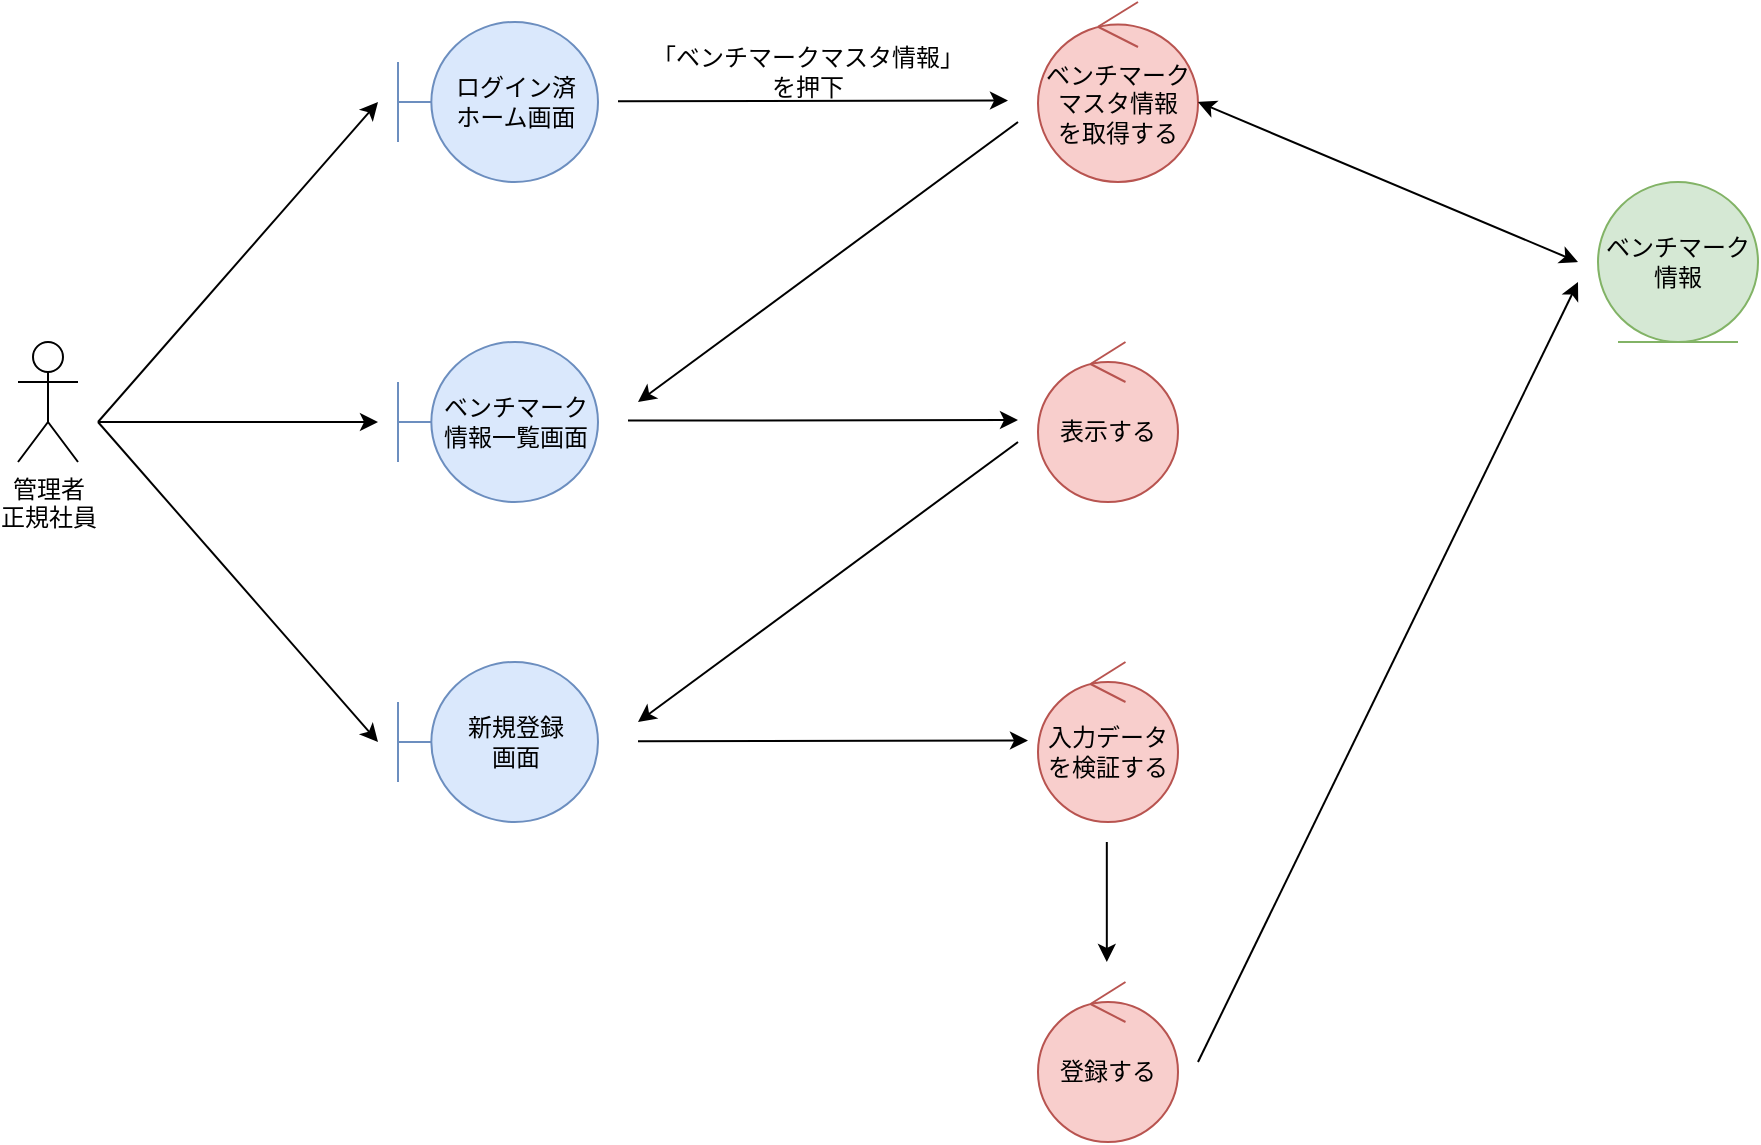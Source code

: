 <mxfile pages="4">
    <diagram id="RWeOAwpdm6szLaTIHd15" name="*ベンチマークマスタ管理_登録">
        <mxGraphModel dx="1918" dy="484" grid="1" gridSize="10" guides="1" tooltips="1" connect="1" arrows="1" fold="1" page="1" pageScale="1" pageWidth="827" pageHeight="1169" math="0" shadow="0">
            <root>
                <mxCell id="0"/>
                <mxCell id="1" parent="0"/>
                <mxCell id="R05j1q6MOaR2_SYUFppI-1" value="管理者&lt;br&gt;正規社員" style="shape=umlActor;verticalLabelPosition=bottom;verticalAlign=top;html=1;" parent="1" vertex="1">
                    <mxGeometry x="-70" y="280" width="30" height="60" as="geometry"/>
                </mxCell>
                <mxCell id="R05j1q6MOaR2_SYUFppI-2" value="ログイン済&lt;br&gt;ホーム画面" style="shape=umlBoundary;whiteSpace=wrap;html=1;fillColor=#dae8fc;strokeColor=#6c8ebf;" parent="1" vertex="1">
                    <mxGeometry x="120" y="120" width="100" height="80" as="geometry"/>
                </mxCell>
                <mxCell id="R05j1q6MOaR2_SYUFppI-3" value="ベンチマーク&lt;br&gt;情報一覧画面" style="shape=umlBoundary;whiteSpace=wrap;html=1;fillColor=#dae8fc;strokeColor=#6c8ebf;" parent="1" vertex="1">
                    <mxGeometry x="120" y="280" width="100" height="80" as="geometry"/>
                </mxCell>
                <mxCell id="R05j1q6MOaR2_SYUFppI-4" value="新規登録&lt;br&gt;画面" style="shape=umlBoundary;whiteSpace=wrap;html=1;fillColor=#dae8fc;strokeColor=#6c8ebf;" parent="1" vertex="1">
                    <mxGeometry x="120" y="440" width="100" height="80" as="geometry"/>
                </mxCell>
                <mxCell id="R05j1q6MOaR2_SYUFppI-5" value="ベンチマーク&lt;br&gt;マスタ情報&lt;br&gt;を取得する" style="ellipse;shape=umlControl;whiteSpace=wrap;html=1;fillColor=#f8cecc;strokeColor=#b85450;" parent="1" vertex="1">
                    <mxGeometry x="440" y="110" width="80" height="90" as="geometry"/>
                </mxCell>
                <mxCell id="R05j1q6MOaR2_SYUFppI-6" value="ベンチマーク情報" style="ellipse;shape=umlEntity;whiteSpace=wrap;html=1;fillColor=#d5e8d4;strokeColor=#82b366;" parent="1" vertex="1">
                    <mxGeometry x="720" y="200" width="80" height="80" as="geometry"/>
                </mxCell>
                <mxCell id="R05j1q6MOaR2_SYUFppI-7" value="表示する" style="ellipse;shape=umlControl;whiteSpace=wrap;html=1;fillColor=#f8cecc;strokeColor=#b85450;" parent="1" vertex="1">
                    <mxGeometry x="440" y="280" width="70" height="80" as="geometry"/>
                </mxCell>
                <mxCell id="R05j1q6MOaR2_SYUFppI-8" value="" style="endArrow=classic;html=1;rounded=0;" parent="1" edge="1">
                    <mxGeometry width="50" height="50" relative="1" as="geometry">
                        <mxPoint x="235" y="319.29" as="sourcePoint"/>
                        <mxPoint x="430" y="319" as="targetPoint"/>
                    </mxGeometry>
                </mxCell>
                <mxCell id="R05j1q6MOaR2_SYUFppI-9" value="「ベンチマークマスタ情報」&lt;br&gt;を押下" style="text;html=1;strokeColor=none;fillColor=none;align=center;verticalAlign=middle;whiteSpace=wrap;rounded=0;" parent="1" vertex="1">
                    <mxGeometry x="240" y="130" width="170" height="30" as="geometry"/>
                </mxCell>
                <mxCell id="R05j1q6MOaR2_SYUFppI-10" value="" style="endArrow=classic;html=1;rounded=0;" parent="1" edge="1">
                    <mxGeometry width="50" height="50" relative="1" as="geometry">
                        <mxPoint x="-30" y="320" as="sourcePoint"/>
                        <mxPoint x="110" y="160" as="targetPoint"/>
                    </mxGeometry>
                </mxCell>
                <mxCell id="R05j1q6MOaR2_SYUFppI-11" value="" style="endArrow=classic;html=1;rounded=0;" parent="1" edge="1">
                    <mxGeometry width="50" height="50" relative="1" as="geometry">
                        <mxPoint x="-30" y="320" as="sourcePoint"/>
                        <mxPoint x="110" y="480" as="targetPoint"/>
                    </mxGeometry>
                </mxCell>
                <mxCell id="R05j1q6MOaR2_SYUFppI-12" value="" style="endArrow=classic;html=1;rounded=0;" parent="1" edge="1">
                    <mxGeometry width="50" height="50" relative="1" as="geometry">
                        <mxPoint x="-30" y="320" as="sourcePoint"/>
                        <mxPoint x="110" y="320" as="targetPoint"/>
                    </mxGeometry>
                </mxCell>
                <mxCell id="R05j1q6MOaR2_SYUFppI-13" value="" style="endArrow=classic;html=1;rounded=0;startArrow=classic;startFill=1;" parent="1" edge="1">
                    <mxGeometry width="50" height="50" relative="1" as="geometry">
                        <mxPoint x="520" y="160" as="sourcePoint"/>
                        <mxPoint x="710" y="240" as="targetPoint"/>
                    </mxGeometry>
                </mxCell>
                <mxCell id="R05j1q6MOaR2_SYUFppI-14" value="" style="endArrow=classic;html=1;rounded=0;" parent="1" edge="1">
                    <mxGeometry width="50" height="50" relative="1" as="geometry">
                        <mxPoint x="230" y="159.58" as="sourcePoint"/>
                        <mxPoint x="425" y="159.29" as="targetPoint"/>
                    </mxGeometry>
                </mxCell>
                <mxCell id="R05j1q6MOaR2_SYUFppI-15" value="" style="endArrow=classic;html=1;rounded=0;" parent="1" edge="1">
                    <mxGeometry width="50" height="50" relative="1" as="geometry">
                        <mxPoint x="430" y="170" as="sourcePoint"/>
                        <mxPoint x="240" y="310" as="targetPoint"/>
                    </mxGeometry>
                </mxCell>
                <mxCell id="R05j1q6MOaR2_SYUFppI-16" value="" style="endArrow=classic;html=1;rounded=0;" parent="1" edge="1">
                    <mxGeometry width="50" height="50" relative="1" as="geometry">
                        <mxPoint x="430" y="330" as="sourcePoint"/>
                        <mxPoint x="240" y="470" as="targetPoint"/>
                    </mxGeometry>
                </mxCell>
                <mxCell id="R05j1q6MOaR2_SYUFppI-17" value="登録する" style="ellipse;shape=umlControl;whiteSpace=wrap;html=1;fillColor=#f8cecc;strokeColor=#b85450;" parent="1" vertex="1">
                    <mxGeometry x="440" y="600" width="70" height="80" as="geometry"/>
                </mxCell>
                <mxCell id="R05j1q6MOaR2_SYUFppI-18" value="入力データを検証する" style="ellipse;shape=umlControl;whiteSpace=wrap;html=1;fillColor=#f8cecc;strokeColor=#b85450;" parent="1" vertex="1">
                    <mxGeometry x="440" y="440" width="70" height="80" as="geometry"/>
                </mxCell>
                <mxCell id="R05j1q6MOaR2_SYUFppI-19" value="" style="endArrow=none;html=1;rounded=0;jumpStyle=none;startArrow=classic;startFill=1;endFill=0;" parent="1" edge="1">
                    <mxGeometry width="50" height="50" relative="1" as="geometry">
                        <mxPoint x="474.41" y="590" as="sourcePoint"/>
                        <mxPoint x="474.41" y="530" as="targetPoint"/>
                    </mxGeometry>
                </mxCell>
                <mxCell id="R05j1q6MOaR2_SYUFppI-20" value="" style="endArrow=classic;html=1;rounded=0;" parent="1" edge="1">
                    <mxGeometry width="50" height="50" relative="1" as="geometry">
                        <mxPoint x="240" y="479.58" as="sourcePoint"/>
                        <mxPoint x="435" y="479.29" as="targetPoint"/>
                    </mxGeometry>
                </mxCell>
                <mxCell id="R05j1q6MOaR2_SYUFppI-21" value="" style="endArrow=classic;html=1;rounded=0;" parent="1" edge="1">
                    <mxGeometry width="50" height="50" relative="1" as="geometry">
                        <mxPoint x="520" y="640" as="sourcePoint"/>
                        <mxPoint x="710" y="250" as="targetPoint"/>
                    </mxGeometry>
                </mxCell>
            </root>
        </mxGraphModel>
    </diagram>
    <diagram id="kNyEyUyUbylaJBoFLzu6" name="*ベンチマークマスタ管理_参照">
        <mxGraphModel dx="1726" dy="399" grid="1" gridSize="10" guides="1" tooltips="1" connect="1" arrows="1" fold="1" page="1" pageScale="1" pageWidth="827" pageHeight="1169" math="0" shadow="0">
            <root>
                <mxCell id="Noq5ilU5FU8ZEYIdX7iq-0"/>
                <mxCell id="Noq5ilU5FU8ZEYIdX7iq-1" parent="Noq5ilU5FU8ZEYIdX7iq-0"/>
                <mxCell id="X151rZw9UmWIeHh70C7F-0" value="管理者&lt;br&gt;正規社員" style="shape=umlActor;verticalLabelPosition=bottom;verticalAlign=top;html=1;" parent="Noq5ilU5FU8ZEYIdX7iq-1" vertex="1">
                    <mxGeometry x="-70" y="280" width="30" height="60" as="geometry"/>
                </mxCell>
                <mxCell id="X151rZw9UmWIeHh70C7F-1" value="ログイン済&lt;br&gt;ホーム画面" style="shape=umlBoundary;whiteSpace=wrap;html=1;fillColor=#dae8fc;strokeColor=#6c8ebf;" parent="Noq5ilU5FU8ZEYIdX7iq-1" vertex="1">
                    <mxGeometry x="120" y="120" width="100" height="80" as="geometry"/>
                </mxCell>
                <mxCell id="X151rZw9UmWIeHh70C7F-2" value="詳細画面" style="shape=umlBoundary;whiteSpace=wrap;html=1;fillColor=#dae8fc;strokeColor=#6c8ebf;" parent="Noq5ilU5FU8ZEYIdX7iq-1" vertex="1">
                    <mxGeometry x="120" y="440" width="100" height="80" as="geometry"/>
                </mxCell>
                <mxCell id="X151rZw9UmWIeHh70C7F-3" value="" style="endArrow=classic;html=1;rounded=0;" parent="Noq5ilU5FU8ZEYIdX7iq-1" edge="1">
                    <mxGeometry width="50" height="50" relative="1" as="geometry">
                        <mxPoint x="-30" y="320" as="sourcePoint"/>
                        <mxPoint x="110" y="160.0" as="targetPoint"/>
                    </mxGeometry>
                </mxCell>
                <mxCell id="X151rZw9UmWIeHh70C7F-4" value="" style="endArrow=classic;html=1;rounded=0;" parent="Noq5ilU5FU8ZEYIdX7iq-1" edge="1">
                    <mxGeometry width="50" height="50" relative="1" as="geometry">
                        <mxPoint x="-30" y="320" as="sourcePoint"/>
                        <mxPoint x="100.0" y="320" as="targetPoint"/>
                    </mxGeometry>
                </mxCell>
                <mxCell id="X151rZw9UmWIeHh70C7F-5" value="" style="endArrow=classic;html=1;rounded=0;" parent="Noq5ilU5FU8ZEYIdX7iq-1" edge="1">
                    <mxGeometry width="50" height="50" relative="1" as="geometry">
                        <mxPoint x="-30" y="320" as="sourcePoint"/>
                        <mxPoint x="110" y="480" as="targetPoint"/>
                    </mxGeometry>
                </mxCell>
                <mxCell id="X151rZw9UmWIeHh70C7F-7" value="ベンチマーク情報" style="ellipse;shape=umlEntity;whiteSpace=wrap;html=1;fillColor=#d5e8d4;strokeColor=#82b366;" parent="Noq5ilU5FU8ZEYIdX7iq-1" vertex="1">
                    <mxGeometry x="720" y="200" width="80" height="80" as="geometry"/>
                </mxCell>
                <mxCell id="X151rZw9UmWIeHh70C7F-8" value="表示する" style="ellipse;shape=umlControl;whiteSpace=wrap;html=1;fillColor=#f8cecc;strokeColor=#b85450;" parent="Noq5ilU5FU8ZEYIdX7iq-1" vertex="1">
                    <mxGeometry x="440" y="280" width="70" height="80" as="geometry"/>
                </mxCell>
                <mxCell id="X151rZw9UmWIeHh70C7F-9" value="" style="endArrow=classic;html=1;rounded=0;" parent="Noq5ilU5FU8ZEYIdX7iq-1" edge="1">
                    <mxGeometry width="50" height="50" relative="1" as="geometry">
                        <mxPoint x="240" y="159.17" as="sourcePoint"/>
                        <mxPoint x="430" y="159.0" as="targetPoint"/>
                    </mxGeometry>
                </mxCell>
                <mxCell id="X151rZw9UmWIeHh70C7F-10" value="「ベンチマークマスタ情報」&lt;br&gt;を押下" style="text;html=1;strokeColor=none;fillColor=none;align=center;verticalAlign=middle;whiteSpace=wrap;rounded=0;" parent="Noq5ilU5FU8ZEYIdX7iq-1" vertex="1">
                    <mxGeometry x="254" y="120" width="160" height="30" as="geometry"/>
                </mxCell>
                <mxCell id="X151rZw9UmWIeHh70C7F-11" value="" style="endArrow=classic;html=1;rounded=0;startArrow=classic;startFill=1;" parent="Noq5ilU5FU8ZEYIdX7iq-1" edge="1">
                    <mxGeometry width="50" height="50" relative="1" as="geometry">
                        <mxPoint x="520" y="160.0" as="sourcePoint"/>
                        <mxPoint x="710.0" y="240" as="targetPoint"/>
                    </mxGeometry>
                </mxCell>
                <mxCell id="X151rZw9UmWIeHh70C7F-12" value="" style="endArrow=none;html=1;rounded=0;jumpStyle=none;startArrow=classic;startFill=1;endFill=0;" parent="Noq5ilU5FU8ZEYIdX7iq-1" edge="1">
                    <mxGeometry width="50" height="50" relative="1" as="geometry">
                        <mxPoint x="430" y="320" as="sourcePoint"/>
                        <mxPoint x="240" y="320" as="targetPoint"/>
                    </mxGeometry>
                </mxCell>
                <mxCell id="X151rZw9UmWIeHh70C7F-13" value="" style="endArrow=classic;html=1;rounded=0;" parent="Noq5ilU5FU8ZEYIdX7iq-1" edge="1">
                    <mxGeometry width="50" height="50" relative="1" as="geometry">
                        <mxPoint x="430" y="170" as="sourcePoint"/>
                        <mxPoint x="240" y="310" as="targetPoint"/>
                    </mxGeometry>
                </mxCell>
                <mxCell id="X151rZw9UmWIeHh70C7F-14" value="" style="endArrow=none;html=1;rounded=0;jumpStyle=none;startArrow=classic;startFill=1;endFill=0;" parent="Noq5ilU5FU8ZEYIdX7iq-1" edge="1">
                    <mxGeometry width="50" height="50" relative="1" as="geometry">
                        <mxPoint x="240" y="480" as="sourcePoint"/>
                        <mxPoint x="430" y="330" as="targetPoint"/>
                    </mxGeometry>
                </mxCell>
                <mxCell id="X151rZw9UmWIeHh70C7F-15" value="ベンチマーク&lt;br&gt;情報一覧画面" style="shape=umlBoundary;whiteSpace=wrap;html=1;fillColor=#dae8fc;strokeColor=#6c8ebf;" parent="Noq5ilU5FU8ZEYIdX7iq-1" vertex="1">
                    <mxGeometry x="120" y="280" width="100" height="80" as="geometry"/>
                </mxCell>
                <mxCell id="6jQ6UgOFRzboO_oVdpWV-0" value="ベンチマーク&lt;br&gt;マスタ情報&lt;br&gt;を取得する" style="ellipse;shape=umlControl;whiteSpace=wrap;html=1;fillColor=#f8cecc;strokeColor=#b85450;" parent="Noq5ilU5FU8ZEYIdX7iq-1" vertex="1">
                    <mxGeometry x="440" y="110" width="80" height="90" as="geometry"/>
                </mxCell>
            </root>
        </mxGraphModel>
    </diagram>
    <diagram id="8uVS_xQF8xlp2i3T6R5J" name="*ベンチマークマスタ管理_編集">
        <mxGraphModel dx="1591" dy="339" grid="1" gridSize="10" guides="1" tooltips="1" connect="1" arrows="1" fold="1" page="1" pageScale="1" pageWidth="827" pageHeight="1169" math="0" shadow="0">
            <root>
                <mxCell id="Vqz1aeMNSxQNZWVuaeiP-0"/>
                <mxCell id="Vqz1aeMNSxQNZWVuaeiP-1" parent="Vqz1aeMNSxQNZWVuaeiP-0"/>
                <mxCell id="nSiE_fP1zriIZRK4lQzF-0" value="管理者&lt;br&gt;正規社員" style="shape=umlActor;verticalLabelPosition=bottom;verticalAlign=top;html=1;" parent="Vqz1aeMNSxQNZWVuaeiP-1" vertex="1">
                    <mxGeometry x="-70" y="280" width="30" height="60" as="geometry"/>
                </mxCell>
                <mxCell id="nSiE_fP1zriIZRK4lQzF-1" value="ログイン済&lt;br&gt;ホーム画面" style="shape=umlBoundary;whiteSpace=wrap;html=1;fillColor=#dae8fc;strokeColor=#6c8ebf;" parent="Vqz1aeMNSxQNZWVuaeiP-1" vertex="1">
                    <mxGeometry x="120" y="120" width="100" height="80" as="geometry"/>
                </mxCell>
                <mxCell id="nSiE_fP1zriIZRK4lQzF-2" value="詳細画面" style="shape=umlBoundary;whiteSpace=wrap;html=1;fillColor=#dae8fc;strokeColor=#6c8ebf;" parent="Vqz1aeMNSxQNZWVuaeiP-1" vertex="1">
                    <mxGeometry x="120" y="440" width="100" height="80" as="geometry"/>
                </mxCell>
                <mxCell id="nSiE_fP1zriIZRK4lQzF-3" value="" style="endArrow=classic;html=1;rounded=0;" parent="Vqz1aeMNSxQNZWVuaeiP-1" edge="1">
                    <mxGeometry width="50" height="50" relative="1" as="geometry">
                        <mxPoint x="-30.0" y="320" as="sourcePoint"/>
                        <mxPoint x="110" y="160.0" as="targetPoint"/>
                    </mxGeometry>
                </mxCell>
                <mxCell id="nSiE_fP1zriIZRK4lQzF-4" value="" style="endArrow=classic;html=1;rounded=0;" parent="Vqz1aeMNSxQNZWVuaeiP-1" edge="1">
                    <mxGeometry width="50" height="50" relative="1" as="geometry">
                        <mxPoint x="-30.0" y="320" as="sourcePoint"/>
                        <mxPoint x="100.0" y="320" as="targetPoint"/>
                    </mxGeometry>
                </mxCell>
                <mxCell id="nSiE_fP1zriIZRK4lQzF-5" value="" style="endArrow=classic;html=1;rounded=0;" parent="Vqz1aeMNSxQNZWVuaeiP-1" edge="1">
                    <mxGeometry width="50" height="50" relative="1" as="geometry">
                        <mxPoint x="-30.0" y="320" as="sourcePoint"/>
                        <mxPoint x="110" y="480" as="targetPoint"/>
                    </mxGeometry>
                </mxCell>
                <mxCell id="nSiE_fP1zriIZRK4lQzF-7" value="ベンチマーク情報" style="ellipse;shape=umlEntity;whiteSpace=wrap;html=1;fillColor=#d5e8d4;strokeColor=#82b366;" parent="Vqz1aeMNSxQNZWVuaeiP-1" vertex="1">
                    <mxGeometry x="720" y="200" width="80" height="80" as="geometry"/>
                </mxCell>
                <mxCell id="nSiE_fP1zriIZRK4lQzF-8" value="表示する" style="ellipse;shape=umlControl;whiteSpace=wrap;html=1;fillColor=#f8cecc;strokeColor=#b85450;" parent="Vqz1aeMNSxQNZWVuaeiP-1" vertex="1">
                    <mxGeometry x="440" y="280" width="70" height="80" as="geometry"/>
                </mxCell>
                <mxCell id="nSiE_fP1zriIZRK4lQzF-9" value="" style="endArrow=classic;html=1;rounded=0;" parent="Vqz1aeMNSxQNZWVuaeiP-1" edge="1">
                    <mxGeometry width="50" height="50" relative="1" as="geometry">
                        <mxPoint x="240" y="159.17" as="sourcePoint"/>
                        <mxPoint x="430" y="159.0" as="targetPoint"/>
                    </mxGeometry>
                </mxCell>
                <mxCell id="nSiE_fP1zriIZRK4lQzF-11" value="" style="endArrow=classic;html=1;rounded=0;startArrow=classic;startFill=1;" parent="Vqz1aeMNSxQNZWVuaeiP-1" edge="1">
                    <mxGeometry width="50" height="50" relative="1" as="geometry">
                        <mxPoint x="520" y="160.0" as="sourcePoint"/>
                        <mxPoint x="710.0" y="240.0" as="targetPoint"/>
                    </mxGeometry>
                </mxCell>
                <mxCell id="nSiE_fP1zriIZRK4lQzF-12" value="" style="endArrow=none;html=1;rounded=0;jumpStyle=none;startArrow=classic;startFill=1;endFill=0;" parent="Vqz1aeMNSxQNZWVuaeiP-1" edge="1">
                    <mxGeometry width="50" height="50" relative="1" as="geometry">
                        <mxPoint x="430" y="320" as="sourcePoint"/>
                        <mxPoint x="240" y="320" as="targetPoint"/>
                    </mxGeometry>
                </mxCell>
                <mxCell id="nSiE_fP1zriIZRK4lQzF-13" value="" style="endArrow=classic;html=1;rounded=0;" parent="Vqz1aeMNSxQNZWVuaeiP-1" edge="1">
                    <mxGeometry width="50" height="50" relative="1" as="geometry">
                        <mxPoint x="430" y="170.0" as="sourcePoint"/>
                        <mxPoint x="240" y="310" as="targetPoint"/>
                    </mxGeometry>
                </mxCell>
                <mxCell id="nSiE_fP1zriIZRK4lQzF-14" value="" style="endArrow=classic;html=1;rounded=0;jumpStyle=none;startArrow=classic;startFill=1;endFill=1;" parent="Vqz1aeMNSxQNZWVuaeiP-1" edge="1">
                    <mxGeometry width="50" height="50" relative="1" as="geometry">
                        <mxPoint x="240" y="480" as="sourcePoint"/>
                        <mxPoint x="430" y="330" as="targetPoint"/>
                    </mxGeometry>
                </mxCell>
                <mxCell id="nSiE_fP1zriIZRK4lQzF-15" value="ベンチマーク&lt;br&gt;情報一覧画面" style="shape=umlBoundary;whiteSpace=wrap;html=1;fillColor=#dae8fc;strokeColor=#6c8ebf;" parent="Vqz1aeMNSxQNZWVuaeiP-1" vertex="1">
                    <mxGeometry x="120" y="280" width="100" height="80" as="geometry"/>
                </mxCell>
                <mxCell id="QwaG9jZXCIXz2D_TahUL-0" value="ベンチマーク&lt;br&gt;マスタ情報&lt;br&gt;を取得する" style="ellipse;shape=umlControl;whiteSpace=wrap;html=1;fillColor=#f8cecc;strokeColor=#b85450;" parent="Vqz1aeMNSxQNZWVuaeiP-1" vertex="1">
                    <mxGeometry x="440" y="110" width="80" height="90" as="geometry"/>
                </mxCell>
                <mxCell id="z9AlBpr7LHTCgQyZx6nX-0" value="「ベンチマークマスタ情報」&lt;br&gt;を押下" style="text;html=1;strokeColor=none;fillColor=none;align=center;verticalAlign=middle;whiteSpace=wrap;rounded=0;" parent="Vqz1aeMNSxQNZWVuaeiP-1" vertex="1">
                    <mxGeometry x="254" y="120" width="160" height="30" as="geometry"/>
                </mxCell>
                <mxCell id="z9AlBpr7LHTCgQyZx6nX-1" value="編集画面" style="shape=umlBoundary;whiteSpace=wrap;html=1;fillColor=#dae8fc;strokeColor=#6c8ebf;" parent="Vqz1aeMNSxQNZWVuaeiP-1" vertex="1">
                    <mxGeometry x="120" y="600" width="100" height="80" as="geometry"/>
                </mxCell>
                <mxCell id="z9AlBpr7LHTCgQyZx6nX-2" value="" style="endArrow=none;html=1;rounded=0;jumpStyle=none;startArrow=classic;startFill=1;endFill=0;" parent="Vqz1aeMNSxQNZWVuaeiP-1" edge="1">
                    <mxGeometry width="50" height="50" relative="1" as="geometry">
                        <mxPoint x="240" y="630" as="sourcePoint"/>
                        <mxPoint x="430" y="340" as="targetPoint"/>
                    </mxGeometry>
                </mxCell>
                <mxCell id="z9AlBpr7LHTCgQyZx6nX-3" value="" style="endArrow=classic;html=1;rounded=0;" parent="Vqz1aeMNSxQNZWVuaeiP-1" edge="1">
                    <mxGeometry width="50" height="50" relative="1" as="geometry">
                        <mxPoint x="-30" y="320" as="sourcePoint"/>
                        <mxPoint x="110" y="640" as="targetPoint"/>
                    </mxGeometry>
                </mxCell>
                <mxCell id="z9AlBpr7LHTCgQyZx6nX-4" value="入力データを検証する" style="ellipse;shape=umlControl;whiteSpace=wrap;html=1;fillColor=#f8cecc;strokeColor=#b85450;" parent="Vqz1aeMNSxQNZWVuaeiP-1" vertex="1">
                    <mxGeometry x="440" y="600" width="70" height="80" as="geometry"/>
                </mxCell>
                <mxCell id="z9AlBpr7LHTCgQyZx6nX-5" value="更新する" style="ellipse;shape=umlControl;whiteSpace=wrap;html=1;fillColor=#f8cecc;strokeColor=#b85450;" parent="Vqz1aeMNSxQNZWVuaeiP-1" vertex="1">
                    <mxGeometry x="440" y="760" width="70" height="80" as="geometry"/>
                </mxCell>
                <mxCell id="z9AlBpr7LHTCgQyZx6nX-6" value="" style="endArrow=classic;html=1;rounded=0;jumpStyle=none;startArrow=classic;startFill=1;endFill=1;" parent="Vqz1aeMNSxQNZWVuaeiP-1" edge="1">
                    <mxGeometry width="50" height="50" relative="1" as="geometry">
                        <mxPoint x="240" y="640" as="sourcePoint"/>
                        <mxPoint x="430" y="640" as="targetPoint"/>
                    </mxGeometry>
                </mxCell>
                <mxCell id="z9AlBpr7LHTCgQyZx6nX-7" value="" style="endArrow=none;html=1;rounded=0;jumpStyle=none;startArrow=classic;startFill=1;endFill=0;" parent="Vqz1aeMNSxQNZWVuaeiP-1" edge="1">
                    <mxGeometry width="50" height="50" relative="1" as="geometry">
                        <mxPoint x="474.66" y="760" as="sourcePoint"/>
                        <mxPoint x="475" y="690" as="targetPoint"/>
                    </mxGeometry>
                </mxCell>
                <mxCell id="z9AlBpr7LHTCgQyZx6nX-8" value="" style="endArrow=none;html=1;rounded=0;jumpStyle=none;startArrow=classic;startFill=1;endFill=0;" parent="Vqz1aeMNSxQNZWVuaeiP-1" edge="1">
                    <mxGeometry width="50" height="50" relative="1" as="geometry">
                        <mxPoint x="710" y="250" as="sourcePoint"/>
                        <mxPoint x="520" y="800" as="targetPoint"/>
                    </mxGeometry>
                </mxCell>
                <mxCell id="z9AlBpr7LHTCgQyZx6nX-9" value="" style="endArrow=classic;html=1;rounded=0;jumpStyle=arc;" parent="Vqz1aeMNSxQNZWVuaeiP-1" edge="1">
                    <mxGeometry width="50" height="50" relative="1" as="geometry">
                        <mxPoint x="430" y="180" as="sourcePoint"/>
                        <mxPoint x="240" y="470" as="targetPoint"/>
                    </mxGeometry>
                </mxCell>
            </root>
        </mxGraphModel>
    </diagram>
    <diagram id="Ufez5nXvk2XaxpIsFsRu" name="*ベンチマークマスタ管理_削除">
        <mxGraphModel dx="1591" dy="339" grid="1" gridSize="10" guides="1" tooltips="1" connect="1" arrows="1" fold="1" page="1" pageScale="1" pageWidth="827" pageHeight="1169" math="0" shadow="0">
            <root>
                <mxCell id="DMxsckBU2M_JoR_AKvYi-0"/>
                <mxCell id="DMxsckBU2M_JoR_AKvYi-1" parent="DMxsckBU2M_JoR_AKvYi-0"/>
                <mxCell id="auUNiC2Mis4MEqBHwmfJ-0" value="管理者&lt;br&gt;正規社員" style="shape=umlActor;verticalLabelPosition=bottom;verticalAlign=top;html=1;" parent="DMxsckBU2M_JoR_AKvYi-1" vertex="1">
                    <mxGeometry x="-70" y="280" width="30" height="60" as="geometry"/>
                </mxCell>
                <mxCell id="auUNiC2Mis4MEqBHwmfJ-1" value="ログイン済&lt;br&gt;ホーム画面" style="shape=umlBoundary;whiteSpace=wrap;html=1;fillColor=#dae8fc;strokeColor=#6c8ebf;" parent="DMxsckBU2M_JoR_AKvYi-1" vertex="1">
                    <mxGeometry x="120" y="120" width="100" height="80" as="geometry"/>
                </mxCell>
                <mxCell id="auUNiC2Mis4MEqBHwmfJ-2" value="詳細画面" style="shape=umlBoundary;whiteSpace=wrap;html=1;fillColor=#dae8fc;strokeColor=#6c8ebf;" parent="DMxsckBU2M_JoR_AKvYi-1" vertex="1">
                    <mxGeometry x="120" y="440" width="100" height="80" as="geometry"/>
                </mxCell>
                <mxCell id="auUNiC2Mis4MEqBHwmfJ-3" value="" style="endArrow=classic;html=1;rounded=0;" parent="DMxsckBU2M_JoR_AKvYi-1" edge="1">
                    <mxGeometry width="50" height="50" relative="1" as="geometry">
                        <mxPoint x="-30" y="320" as="sourcePoint"/>
                        <mxPoint x="110" y="160" as="targetPoint"/>
                    </mxGeometry>
                </mxCell>
                <mxCell id="auUNiC2Mis4MEqBHwmfJ-4" value="" style="endArrow=classic;html=1;rounded=0;" parent="DMxsckBU2M_JoR_AKvYi-1" edge="1">
                    <mxGeometry width="50" height="50" relative="1" as="geometry">
                        <mxPoint x="-30" y="320" as="sourcePoint"/>
                        <mxPoint x="100.0" y="320" as="targetPoint"/>
                    </mxGeometry>
                </mxCell>
                <mxCell id="auUNiC2Mis4MEqBHwmfJ-5" value="" style="endArrow=classic;html=1;rounded=0;" parent="DMxsckBU2M_JoR_AKvYi-1" edge="1">
                    <mxGeometry width="50" height="50" relative="1" as="geometry">
                        <mxPoint x="-30" y="320" as="sourcePoint"/>
                        <mxPoint x="110" y="480" as="targetPoint"/>
                    </mxGeometry>
                </mxCell>
                <mxCell id="auUNiC2Mis4MEqBHwmfJ-6" value="ベンチマーク情報" style="ellipse;shape=umlEntity;whiteSpace=wrap;html=1;fillColor=#d5e8d4;strokeColor=#82b366;" parent="DMxsckBU2M_JoR_AKvYi-1" vertex="1">
                    <mxGeometry x="720" y="200" width="80" height="80" as="geometry"/>
                </mxCell>
                <mxCell id="auUNiC2Mis4MEqBHwmfJ-7" value="表示する" style="ellipse;shape=umlControl;whiteSpace=wrap;html=1;fillColor=#f8cecc;strokeColor=#b85450;" parent="DMxsckBU2M_JoR_AKvYi-1" vertex="1">
                    <mxGeometry x="440" y="280" width="70" height="80" as="geometry"/>
                </mxCell>
                <mxCell id="auUNiC2Mis4MEqBHwmfJ-8" value="" style="endArrow=classic;html=1;rounded=0;" parent="DMxsckBU2M_JoR_AKvYi-1" edge="1">
                    <mxGeometry width="50" height="50" relative="1" as="geometry">
                        <mxPoint x="240" y="159.17" as="sourcePoint"/>
                        <mxPoint x="430" y="159" as="targetPoint"/>
                    </mxGeometry>
                </mxCell>
                <mxCell id="auUNiC2Mis4MEqBHwmfJ-9" value="「ベンチマークマスタ情報」&lt;br&gt;を押下" style="text;html=1;strokeColor=none;fillColor=none;align=center;verticalAlign=middle;whiteSpace=wrap;rounded=0;" parent="DMxsckBU2M_JoR_AKvYi-1" vertex="1">
                    <mxGeometry x="254" y="120" width="160" height="30" as="geometry"/>
                </mxCell>
                <mxCell id="auUNiC2Mis4MEqBHwmfJ-10" value="" style="endArrow=classic;html=1;rounded=0;startArrow=classic;startFill=1;" parent="DMxsckBU2M_JoR_AKvYi-1" edge="1">
                    <mxGeometry width="50" height="50" relative="1" as="geometry">
                        <mxPoint x="520" y="160" as="sourcePoint"/>
                        <mxPoint x="710.0" y="240" as="targetPoint"/>
                    </mxGeometry>
                </mxCell>
                <mxCell id="auUNiC2Mis4MEqBHwmfJ-11" value="" style="endArrow=none;html=1;rounded=0;jumpStyle=none;startArrow=classic;startFill=1;endFill=0;" parent="DMxsckBU2M_JoR_AKvYi-1" edge="1">
                    <mxGeometry width="50" height="50" relative="1" as="geometry">
                        <mxPoint x="430" y="320" as="sourcePoint"/>
                        <mxPoint x="240" y="320" as="targetPoint"/>
                    </mxGeometry>
                </mxCell>
                <mxCell id="auUNiC2Mis4MEqBHwmfJ-12" value="" style="endArrow=classic;html=1;rounded=0;" parent="DMxsckBU2M_JoR_AKvYi-1" edge="1">
                    <mxGeometry width="50" height="50" relative="1" as="geometry">
                        <mxPoint x="430" y="170" as="sourcePoint"/>
                        <mxPoint x="240" y="310" as="targetPoint"/>
                    </mxGeometry>
                </mxCell>
                <mxCell id="auUNiC2Mis4MEqBHwmfJ-13" value="" style="endArrow=none;html=1;rounded=0;jumpStyle=none;startArrow=classic;startFill=1;endFill=0;" parent="DMxsckBU2M_JoR_AKvYi-1" edge="1">
                    <mxGeometry width="50" height="50" relative="1" as="geometry">
                        <mxPoint x="240" y="470" as="sourcePoint"/>
                        <mxPoint x="430" y="330" as="targetPoint"/>
                    </mxGeometry>
                </mxCell>
                <mxCell id="auUNiC2Mis4MEqBHwmfJ-14" value="ベンチマーク&lt;br&gt;情報一覧画面" style="shape=umlBoundary;whiteSpace=wrap;html=1;fillColor=#dae8fc;strokeColor=#6c8ebf;" parent="DMxsckBU2M_JoR_AKvYi-1" vertex="1">
                    <mxGeometry x="120" y="280" width="100" height="80" as="geometry"/>
                </mxCell>
                <mxCell id="auUNiC2Mis4MEqBHwmfJ-15" value="ベンチマーク&lt;br&gt;マスタ情報&lt;br&gt;を取得する" style="ellipse;shape=umlControl;whiteSpace=wrap;html=1;fillColor=#f8cecc;strokeColor=#b85450;" parent="DMxsckBU2M_JoR_AKvYi-1" vertex="1">
                    <mxGeometry x="440" y="110" width="80" height="90" as="geometry"/>
                </mxCell>
                <mxCell id="auUNiC2Mis4MEqBHwmfJ-16" value="削除する" style="ellipse;shape=umlControl;whiteSpace=wrap;html=1;fillColor=#f8cecc;strokeColor=#b85450;" parent="DMxsckBU2M_JoR_AKvYi-1" vertex="1">
                    <mxGeometry x="445" y="440" width="70" height="80" as="geometry"/>
                </mxCell>
                <mxCell id="auUNiC2Mis4MEqBHwmfJ-17" value="" style="endArrow=none;html=1;rounded=0;jumpStyle=none;startArrow=classic;startFill=1;endFill=0;" parent="DMxsckBU2M_JoR_AKvYi-1" edge="1">
                    <mxGeometry width="50" height="50" relative="1" as="geometry">
                        <mxPoint x="430" y="480" as="sourcePoint"/>
                        <mxPoint x="240" y="480" as="targetPoint"/>
                    </mxGeometry>
                </mxCell>
                <mxCell id="auUNiC2Mis4MEqBHwmfJ-18" value="" style="endArrow=none;html=1;rounded=0;jumpStyle=none;startArrow=classic;startFill=1;endFill=0;" parent="DMxsckBU2M_JoR_AKvYi-1" edge="1">
                    <mxGeometry width="50" height="50" relative="1" as="geometry">
                        <mxPoint x="710" y="250" as="sourcePoint"/>
                        <mxPoint x="530" y="480" as="targetPoint"/>
                    </mxGeometry>
                </mxCell>
            </root>
        </mxGraphModel>
    </diagram>
</mxfile>